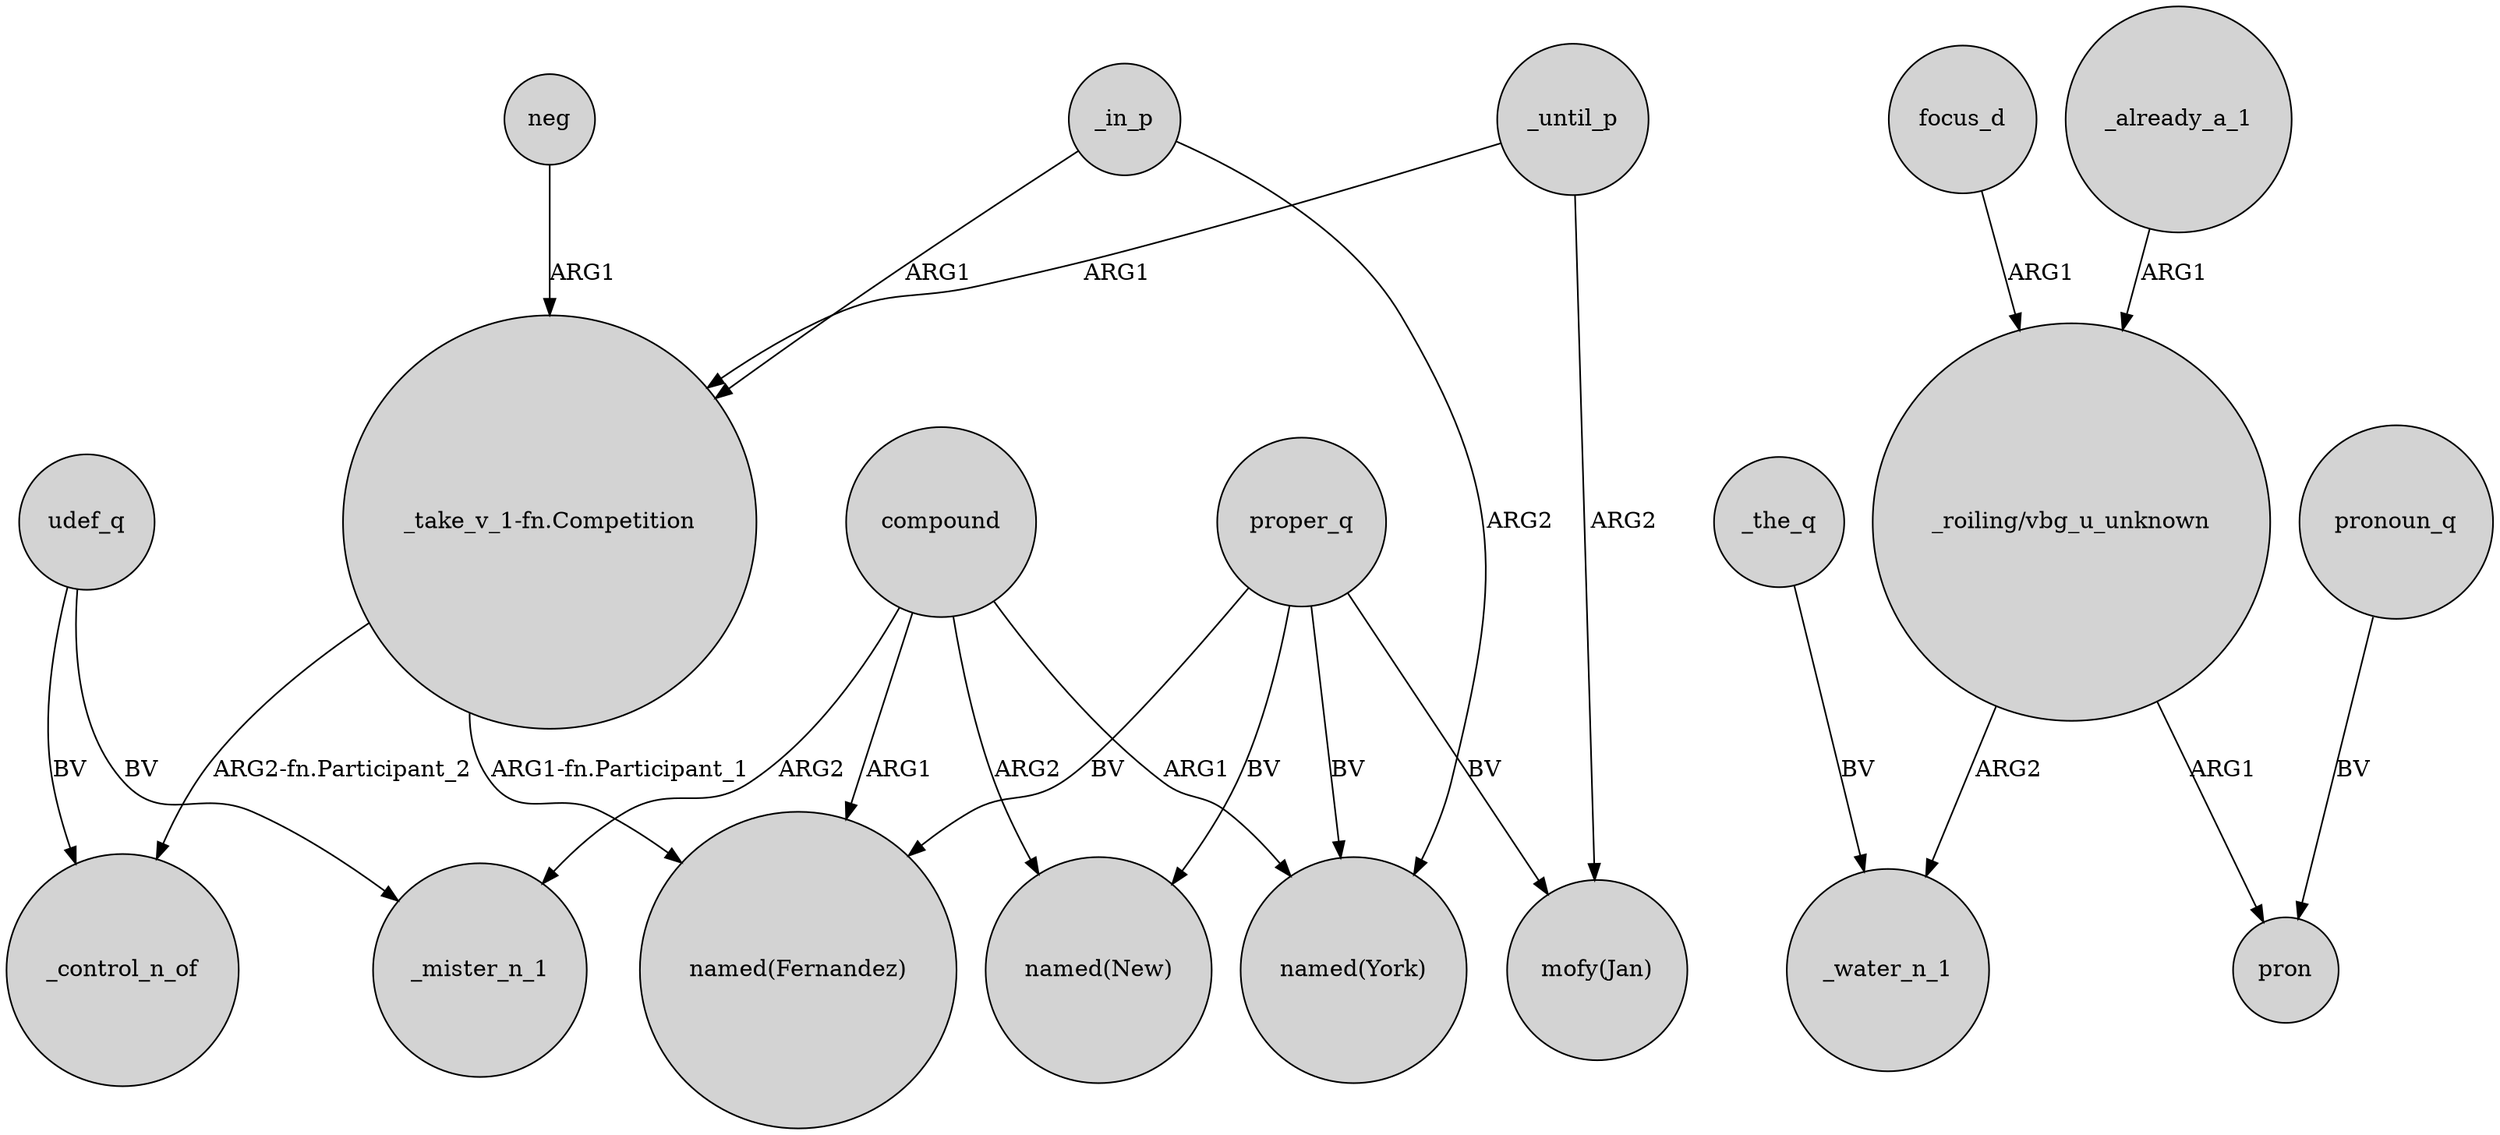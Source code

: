 digraph {
	node [shape=circle style=filled]
	"_take_v_1-fn.Competition" -> _control_n_of [label="ARG2-fn.Participant_2"]
	neg -> "_take_v_1-fn.Competition" [label=ARG1]
	compound -> _mister_n_1 [label=ARG2]
	udef_q -> _control_n_of [label=BV]
	proper_q -> "mofy(Jan)" [label=BV]
	_in_p -> "_take_v_1-fn.Competition" [label=ARG1]
	focus_d -> "_roiling/vbg_u_unknown" [label=ARG1]
	compound -> "named(New)" [label=ARG2]
	proper_q -> "named(New)" [label=BV]
	proper_q -> "named(Fernandez)" [label=BV]
	udef_q -> _mister_n_1 [label=BV]
	proper_q -> "named(York)" [label=BV]
	_the_q -> _water_n_1 [label=BV]
	_until_p -> "mofy(Jan)" [label=ARG2]
	_until_p -> "_take_v_1-fn.Competition" [label=ARG1]
	pronoun_q -> pron [label=BV]
	_in_p -> "named(York)" [label=ARG2]
	"_roiling/vbg_u_unknown" -> _water_n_1 [label=ARG2]
	_already_a_1 -> "_roiling/vbg_u_unknown" [label=ARG1]
	"_roiling/vbg_u_unknown" -> pron [label=ARG1]
	compound -> "named(Fernandez)" [label=ARG1]
	compound -> "named(York)" [label=ARG1]
	"_take_v_1-fn.Competition" -> "named(Fernandez)" [label="ARG1-fn.Participant_1"]
}
